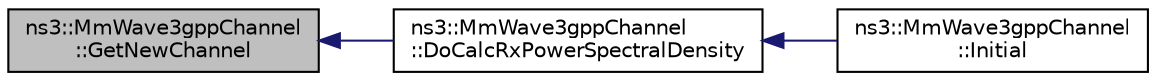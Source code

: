 digraph "ns3::MmWave3gppChannel::GetNewChannel"
{
  edge [fontname="Helvetica",fontsize="10",labelfontname="Helvetica",labelfontsize="10"];
  node [fontname="Helvetica",fontsize="10",shape=record];
  rankdir="LR";
  Node1 [label="ns3::MmWave3gppChannel\l::GetNewChannel",height=0.2,width=0.4,color="black", fillcolor="grey75", style="filled", fontcolor="black"];
  Node1 -> Node2 [dir="back",color="midnightblue",fontsize="10",style="solid"];
  Node2 [label="ns3::MmWave3gppChannel\l::DoCalcRxPowerSpectralDensity",height=0.2,width=0.4,color="black", fillcolor="white", style="filled",URL="$d5/d15/classns3_1_1MmWave3gppChannel.html#a598876f469ba922150b9d9b86e160ca0"];
  Node2 -> Node3 [dir="back",color="midnightblue",fontsize="10",style="solid"];
  Node3 [label="ns3::MmWave3gppChannel\l::Initial",height=0.2,width=0.4,color="black", fillcolor="white", style="filled",URL="$d5/d15/classns3_1_1MmWave3gppChannel.html#ad51205a072737028520bb1bf7d255050"];
}
